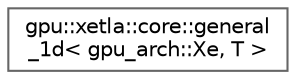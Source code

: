 digraph "Graphical Class Hierarchy"
{
 // LATEX_PDF_SIZE
  bgcolor="transparent";
  edge [fontname=Helvetica,fontsize=10,labelfontname=Helvetica,labelfontsize=10];
  node [fontname=Helvetica,fontsize=10,shape=box,height=0.2,width=0.4];
  rankdir="LR";
  Node0 [id="Node000000",label="gpu::xetla::core::general\l_1d\< gpu_arch::Xe, T \>",height=0.2,width=0.4,color="grey40", fillcolor="white", style="filled",URL="$structgpu_1_1xetla_1_1core_1_1general__1d_3_01gpu__arch_1_1Xe_00_01T_01_4.html",tooltip=" "];
}
